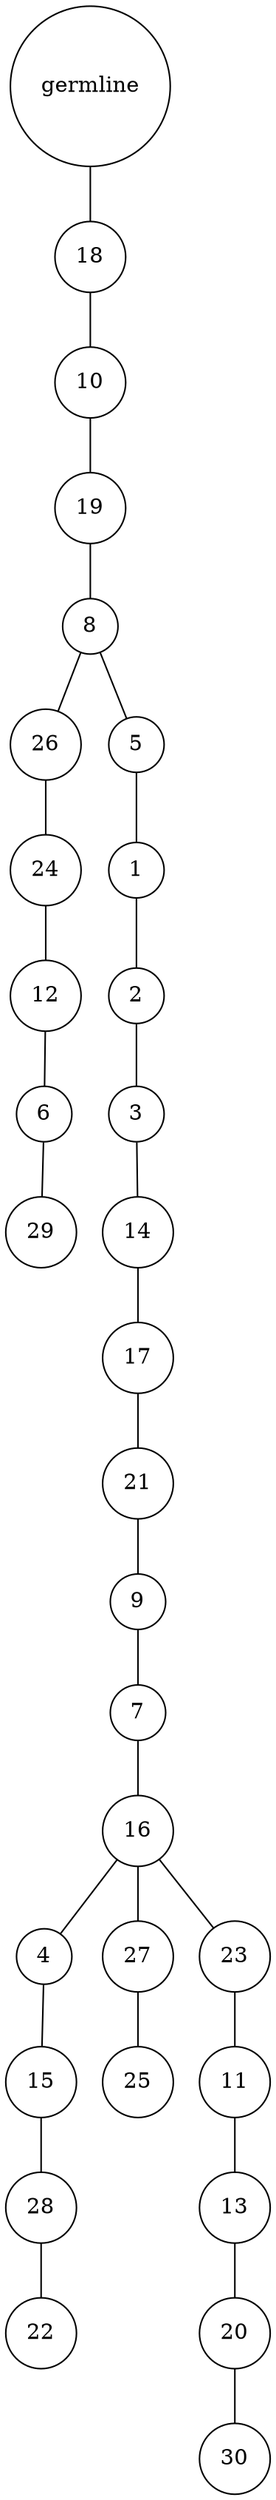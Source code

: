 graph {
	rankdir=UD;
	splines=line;
	node [shape=circle]
	"0x7ffbe881b430" [label="germline"];
	"0x7ffbe881b460" [label="18"];
	"0x7ffbe881b430" -- "0x7ffbe881b460" ;
	"0x7ffbe881b490" [label="10"];
	"0x7ffbe881b460" -- "0x7ffbe881b490" ;
	"0x7ffbe881b4c0" [label="19"];
	"0x7ffbe881b490" -- "0x7ffbe881b4c0" ;
	"0x7ffbe881b4f0" [label="8"];
	"0x7ffbe881b4c0" -- "0x7ffbe881b4f0" ;
	"0x7ffbe881b520" [label="26"];
	"0x7ffbe881b4f0" -- "0x7ffbe881b520" ;
	"0x7ffbe881b550" [label="24"];
	"0x7ffbe881b520" -- "0x7ffbe881b550" ;
	"0x7ffbe881b580" [label="12"];
	"0x7ffbe881b550" -- "0x7ffbe881b580" ;
	"0x7ffbe881b5b0" [label="6"];
	"0x7ffbe881b580" -- "0x7ffbe881b5b0" ;
	"0x7ffbe881b5e0" [label="29"];
	"0x7ffbe881b5b0" -- "0x7ffbe881b5e0" ;
	"0x7ffbe881b610" [label="5"];
	"0x7ffbe881b4f0" -- "0x7ffbe881b610" ;
	"0x7ffbe881b640" [label="1"];
	"0x7ffbe881b610" -- "0x7ffbe881b640" ;
	"0x7ffbe881b670" [label="2"];
	"0x7ffbe881b640" -- "0x7ffbe881b670" ;
	"0x7ffbe881b6a0" [label="3"];
	"0x7ffbe881b670" -- "0x7ffbe881b6a0" ;
	"0x7ffbe881b6d0" [label="14"];
	"0x7ffbe881b6a0" -- "0x7ffbe881b6d0" ;
	"0x7ffbe881b700" [label="17"];
	"0x7ffbe881b6d0" -- "0x7ffbe881b700" ;
	"0x7ffbe881b730" [label="21"];
	"0x7ffbe881b700" -- "0x7ffbe881b730" ;
	"0x7ffbe881b760" [label="9"];
	"0x7ffbe881b730" -- "0x7ffbe881b760" ;
	"0x7ffbe881b790" [label="7"];
	"0x7ffbe881b760" -- "0x7ffbe881b790" ;
	"0x7ffbe881b7c0" [label="16"];
	"0x7ffbe881b790" -- "0x7ffbe881b7c0" ;
	"0x7ffbe881b7f0" [label="4"];
	"0x7ffbe881b7c0" -- "0x7ffbe881b7f0" ;
	"0x7ffbe881b820" [label="15"];
	"0x7ffbe881b7f0" -- "0x7ffbe881b820" ;
	"0x7ffbe881b850" [label="28"];
	"0x7ffbe881b820" -- "0x7ffbe881b850" ;
	"0x7ffbe881b880" [label="22"];
	"0x7ffbe881b850" -- "0x7ffbe881b880" ;
	"0x7ffbe881b8b0" [label="27"];
	"0x7ffbe881b7c0" -- "0x7ffbe881b8b0" ;
	"0x7ffbe881b8e0" [label="25"];
	"0x7ffbe881b8b0" -- "0x7ffbe881b8e0" ;
	"0x7ffbe881b910" [label="23"];
	"0x7ffbe881b7c0" -- "0x7ffbe881b910" ;
	"0x7ffbe881b940" [label="11"];
	"0x7ffbe881b910" -- "0x7ffbe881b940" ;
	"0x7ffbe881b970" [label="13"];
	"0x7ffbe881b940" -- "0x7ffbe881b970" ;
	"0x7ffbe881b9a0" [label="20"];
	"0x7ffbe881b970" -- "0x7ffbe881b9a0" ;
	"0x7ffbe881b9d0" [label="30"];
	"0x7ffbe881b9a0" -- "0x7ffbe881b9d0" ;
}
